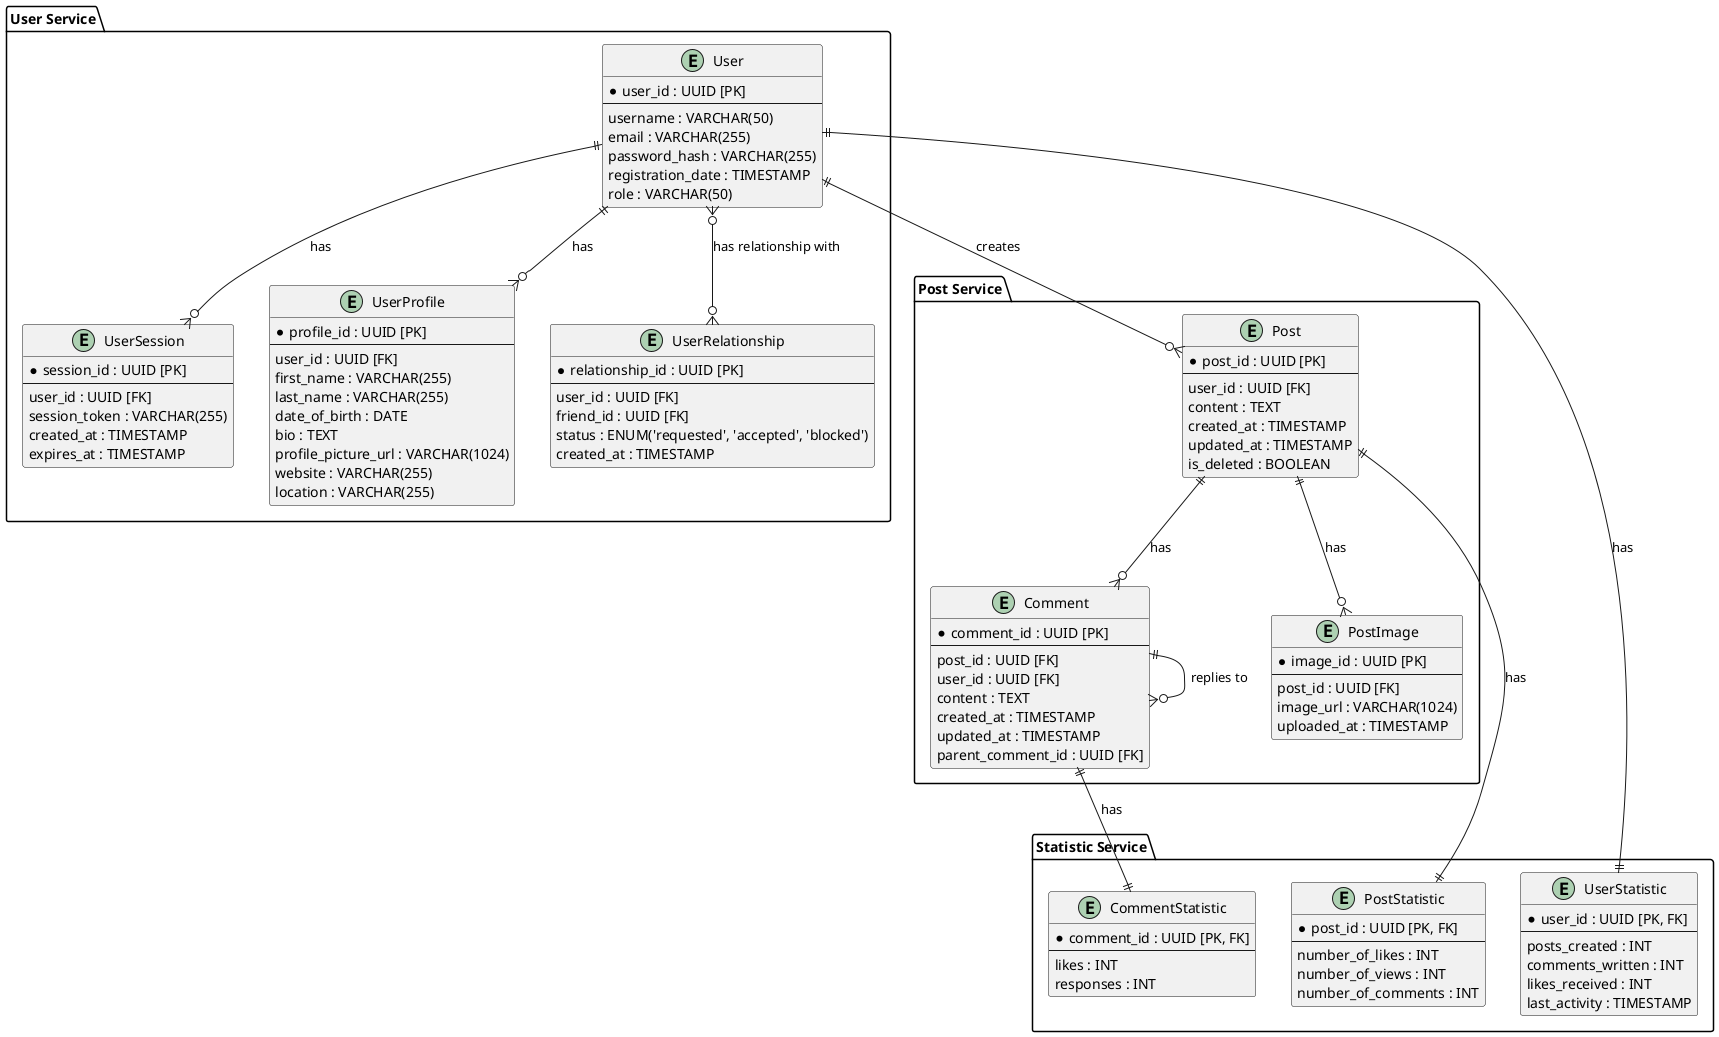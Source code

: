 @startuml

package "User Service" {
    entity User {
        *user_id : UUID [PK]
        --
        username : VARCHAR(50)
        email : VARCHAR(255)
        password_hash : VARCHAR(255)
        registration_date : TIMESTAMP
        role : VARCHAR(50)
    }

    entity UserSession {
        *session_id : UUID [PK]
        --
        user_id : UUID [FK]
        session_token : VARCHAR(255)
        created_at : TIMESTAMP
        expires_at : TIMESTAMP
    }

    entity UserProfile {
        *profile_id : UUID [PK]
        --
        user_id : UUID [FK]
        first_name : VARCHAR(255)
        last_name : VARCHAR(255)
        date_of_birth : DATE
        bio : TEXT
        profile_picture_url : VARCHAR(1024)
        website : VARCHAR(255)
        location : VARCHAR(255)
    }

    entity UserRelationship {
        *relationship_id : UUID [PK]
        --
        user_id : UUID [FK]
        friend_id : UUID [FK]
        status : ENUM('requested', 'accepted', 'blocked')
        created_at : TIMESTAMP
    }
}

package "Post Service" {
    entity Post {
        *post_id : UUID [PK]
        --
        user_id : UUID [FK]
        content : TEXT
        created_at : TIMESTAMP
        updated_at : TIMESTAMP
        is_deleted : BOOLEAN
    }

    entity Comment {
        *comment_id : UUID [PK]
        --
        post_id : UUID [FK]
        user_id : UUID [FK]
        content : TEXT
        created_at : TIMESTAMP
        updated_at : TIMESTAMP
        parent_comment_id : UUID [FK]
    }

    entity PostImage {
        *image_id : UUID [PK]
        --
        post_id : UUID [FK]
        image_url : VARCHAR(1024)
        uploaded_at : TIMESTAMP
    }
}

package "Statistic Service" {
    entity PostStatistic {
        *post_id : UUID [PK, FK]
        --
        number_of_likes : INT
        number_of_views : INT
        number_of_comments : INT
    }

    entity UserStatistic {
        *user_id : UUID [PK, FK]
        --
        posts_created : INT
        comments_written : INT
        likes_received : INT
        last_activity : TIMESTAMP
    }

    entity CommentStatistic {
        *comment_id : UUID [PK, FK]
        --
        likes : INT
        responses : INT
    }
}

User ||--o{ Post: "creates"
Post ||--o{ Comment: "has"
Comment ||--o{ Comment: "replies to"
Post ||--|| PostStatistic: "has"
Comment ||--|| CommentStatistic: "has"
User ||--|| UserStatistic: "has"
User ||--o{ UserSession: "has"
User ||--o{ UserProfile: "has"
Post ||--o{ PostImage: "has"
User }o--o{ UserRelationship: "has relationship with"

@enduml
